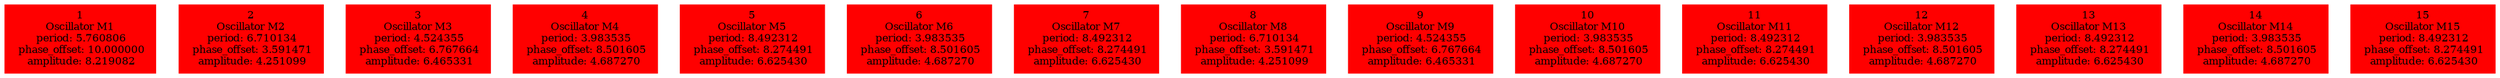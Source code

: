 digraph g{ forcelabels=true;
1 [label=<1<BR />Oscillator M1<BR /> period: 5.760806<BR /> phase_offset: 10.000000<BR /> amplitude: 8.219082>, shape=box,color=red,style=filled,fontsize=8];2 [label=<2<BR />Oscillator M2<BR /> period: 6.710134<BR /> phase_offset: 3.591471<BR /> amplitude: 4.251099>, shape=box,color=red,style=filled,fontsize=8];3 [label=<3<BR />Oscillator M3<BR /> period: 4.524355<BR /> phase_offset: 6.767664<BR /> amplitude: 6.465331>, shape=box,color=red,style=filled,fontsize=8];4 [label=<4<BR />Oscillator M4<BR /> period: 3.983535<BR /> phase_offset: 8.501605<BR /> amplitude: 4.687270>, shape=box,color=red,style=filled,fontsize=8];5 [label=<5<BR />Oscillator M5<BR /> period: 8.492312<BR /> phase_offset: 8.274491<BR /> amplitude: 6.625430>, shape=box,color=red,style=filled,fontsize=8];6 [label=<6<BR />Oscillator M6<BR /> period: 3.983535<BR /> phase_offset: 8.501605<BR /> amplitude: 4.687270>, shape=box,color=red,style=filled,fontsize=8];7 [label=<7<BR />Oscillator M7<BR /> period: 8.492312<BR /> phase_offset: 8.274491<BR /> amplitude: 6.625430>, shape=box,color=red,style=filled,fontsize=8];8 [label=<8<BR />Oscillator M8<BR /> period: 6.710134<BR /> phase_offset: 3.591471<BR /> amplitude: 4.251099>, shape=box,color=red,style=filled,fontsize=8];9 [label=<9<BR />Oscillator M9<BR /> period: 4.524355<BR /> phase_offset: 6.767664<BR /> amplitude: 6.465331>, shape=box,color=red,style=filled,fontsize=8];10 [label=<10<BR />Oscillator M10<BR /> period: 3.983535<BR /> phase_offset: 8.501605<BR /> amplitude: 4.687270>, shape=box,color=red,style=filled,fontsize=8];11 [label=<11<BR />Oscillator M11<BR /> period: 8.492312<BR /> phase_offset: 8.274491<BR /> amplitude: 6.625430>, shape=box,color=red,style=filled,fontsize=8];12 [label=<12<BR />Oscillator M12<BR /> period: 3.983535<BR /> phase_offset: 8.501605<BR /> amplitude: 4.687270>, shape=box,color=red,style=filled,fontsize=8];13 [label=<13<BR />Oscillator M13<BR /> period: 8.492312<BR /> phase_offset: 8.274491<BR /> amplitude: 6.625430>, shape=box,color=red,style=filled,fontsize=8];14 [label=<14<BR />Oscillator M14<BR /> period: 3.983535<BR /> phase_offset: 8.501605<BR /> amplitude: 4.687270>, shape=box,color=red,style=filled,fontsize=8];15 [label=<15<BR />Oscillator M15<BR /> period: 8.492312<BR /> phase_offset: 8.274491<BR /> amplitude: 6.625430>, shape=box,color=red,style=filled,fontsize=8]; }
